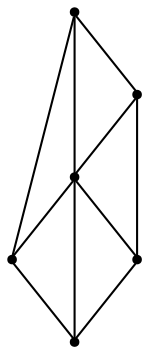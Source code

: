 graph {
  node [shape=point,comment="{\"directed\":false,\"doi\":\"10.1007/978-3-030-68766-3_10\",\"figure\":\"2 (1)\"}"]

  v0 [pos="854.7486431461062,1601.7383794430757"]
  v1 [pos="626.7613056629602,1770.2882248673907"]
  v2 [pos="571.4847843960204,1589.534639885215"]
  v3 [pos="755.2515598263171,1441.0293667382837"]
  v4 [pos="329.9640193568561,1441.0293667382837"]
  v5 [pos="454.33279817567575,1847.7235976077732"]

  v4 -- v3 [id="-2",pos="329.9640193568561,1441.0293667382837 755.2515598263171,1441.0293667382837 755.2515598263171,1441.0293667382837 755.2515598263171,1441.0293667382837"]
  v4 -- v2 [id="-3",pos="329.9640193568561,1441.0293667382837 571.4847843960204,1589.534639885215 571.4847843960204,1589.534639885215 571.4847843960204,1589.534639885215"]
  v4 -- v5 [id="-4",pos="329.9640193568561,1441.0293667382837 454.33279817567575,1847.7235976077732 454.33279817567575,1847.7235976077732 454.33279817567575,1847.7235976077732"]
  v5 -- v2 [id="-9",pos="454.33279817567575,1847.7235976077732 571.4847843960204,1589.534639885215 571.4847843960204,1589.534639885215 571.4847843960204,1589.534639885215"]
  v5 -- v1 [id="-10",pos="454.33279817567575,1847.7235976077732 626.7613056629602,1770.2882248673907 626.7613056629602,1770.2882248673907 626.7613056629602,1770.2882248673907"]
  v2 -- v3 [id="-14",pos="571.4847843960204,1589.534639885215 755.2515598263171,1441.0293667382837 755.2515598263171,1441.0293667382837 755.2515598263171,1441.0293667382837"]
  v2 -- v0 [id="-16",pos="571.4847843960204,1589.534639885215 854.7486431461062,1601.7383794430757 854.7486431461062,1601.7383794430757 854.7486431461062,1601.7383794430757"]
  v2 -- v1 [id="-18",pos="571.4847843960204,1589.534639885215 626.7613056629602,1770.2882248673907 626.7613056629602,1770.2882248673907 626.7613056629602,1770.2882248673907"]
  v1 -- v0 [id="-23",pos="626.7613056629602,1770.2882248673907 854.7486431461062,1601.7383794430757 854.7486431461062,1601.7383794430757 854.7486431461062,1601.7383794430757"]
  v3 -- v0 [id="-30",pos="755.2515598263171,1441.0293667382837 854.7486431461062,1601.7383794430757 854.7486431461062,1601.7383794430757 854.7486431461062,1601.7383794430757"]
}